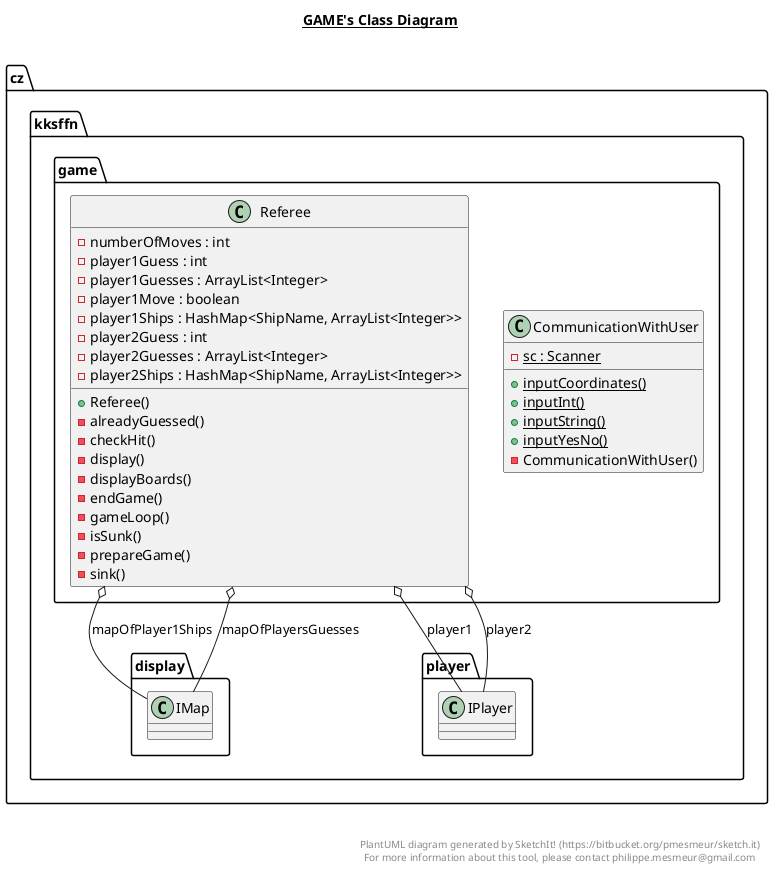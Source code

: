 @startuml

title __GAME's Class Diagram__\n

  package cz.kksffn {
    package game {
      class cz.kksffn.game.CommunicationWithUser {
          {static} - sc : Scanner
          {static} + inputCoordinates()
          {static} + inputInt()
          {static} + inputString()
          {static} + inputYesNo()
          - CommunicationWithUser()
      }
    }
  }
  

  package cz.kksffn {
    package game {
      class cz.kksffn.game.Referee {
          - numberOfMoves : int
          - player1Guess : int
          - player1Guesses : ArrayList<Integer>
          - player1Move : boolean
          - player1Ships : HashMap<ShipName, ArrayList<Integer>>
          - player2Guess : int
          - player2Guesses : ArrayList<Integer>
          - player2Ships : HashMap<ShipName, ArrayList<Integer>>
          + Referee()
          - alreadyGuessed()
          - checkHit()
          - display()
          - displayBoards()
          - endGame()
          - gameLoop()
          - isSunk()
          - prepareGame()
          - sink()
      }
    }
  }
  

  cz.kksffn.game.Referee o-- cz.kksffn.display.IMap : mapOfPlayer1Ships
  cz.kksffn.game.Referee o-- cz.kksffn.display.IMap : mapOfPlayersGuesses
  cz.kksffn.game.Referee o-- cz.kksffn.player.IPlayer : player1
  cz.kksffn.game.Referee o-- cz.kksffn.player.IPlayer : player2


right footer


PlantUML diagram generated by SketchIt! (https://bitbucket.org/pmesmeur/sketch.it)
For more information about this tool, please contact philippe.mesmeur@gmail.com
endfooter

@enduml
